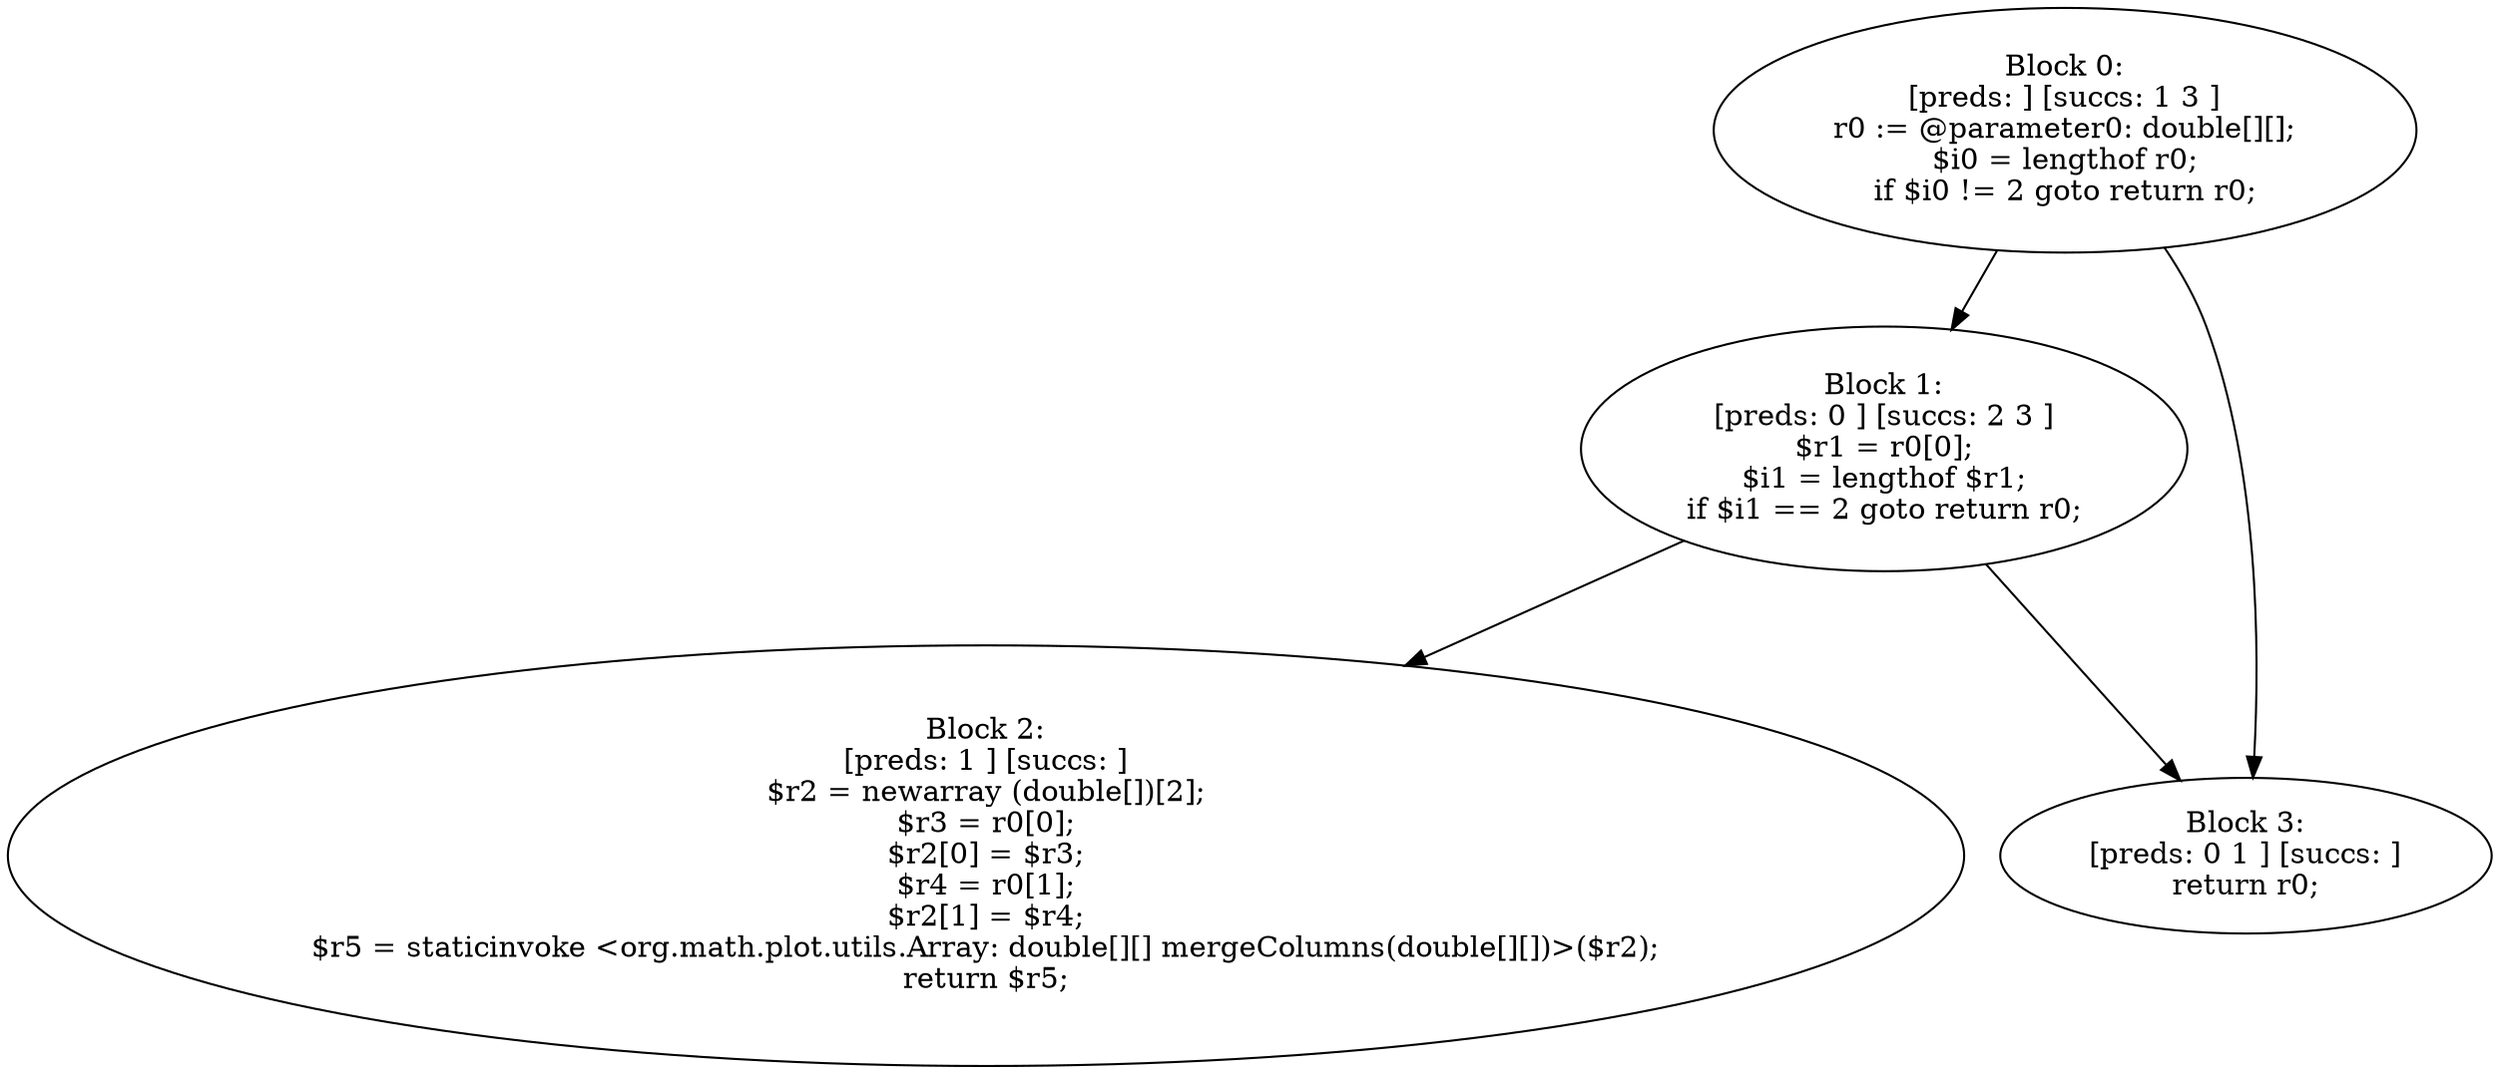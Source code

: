 digraph "unitGraph" {
    "Block 0:
[preds: ] [succs: 1 3 ]
r0 := @parameter0: double[][];
$i0 = lengthof r0;
if $i0 != 2 goto return r0;
"
    "Block 1:
[preds: 0 ] [succs: 2 3 ]
$r1 = r0[0];
$i1 = lengthof $r1;
if $i1 == 2 goto return r0;
"
    "Block 2:
[preds: 1 ] [succs: ]
$r2 = newarray (double[])[2];
$r3 = r0[0];
$r2[0] = $r3;
$r4 = r0[1];
$r2[1] = $r4;
$r5 = staticinvoke <org.math.plot.utils.Array: double[][] mergeColumns(double[][])>($r2);
return $r5;
"
    "Block 3:
[preds: 0 1 ] [succs: ]
return r0;
"
    "Block 0:
[preds: ] [succs: 1 3 ]
r0 := @parameter0: double[][];
$i0 = lengthof r0;
if $i0 != 2 goto return r0;
"->"Block 1:
[preds: 0 ] [succs: 2 3 ]
$r1 = r0[0];
$i1 = lengthof $r1;
if $i1 == 2 goto return r0;
";
    "Block 0:
[preds: ] [succs: 1 3 ]
r0 := @parameter0: double[][];
$i0 = lengthof r0;
if $i0 != 2 goto return r0;
"->"Block 3:
[preds: 0 1 ] [succs: ]
return r0;
";
    "Block 1:
[preds: 0 ] [succs: 2 3 ]
$r1 = r0[0];
$i1 = lengthof $r1;
if $i1 == 2 goto return r0;
"->"Block 2:
[preds: 1 ] [succs: ]
$r2 = newarray (double[])[2];
$r3 = r0[0];
$r2[0] = $r3;
$r4 = r0[1];
$r2[1] = $r4;
$r5 = staticinvoke <org.math.plot.utils.Array: double[][] mergeColumns(double[][])>($r2);
return $r5;
";
    "Block 1:
[preds: 0 ] [succs: 2 3 ]
$r1 = r0[0];
$i1 = lengthof $r1;
if $i1 == 2 goto return r0;
"->"Block 3:
[preds: 0 1 ] [succs: ]
return r0;
";
}
